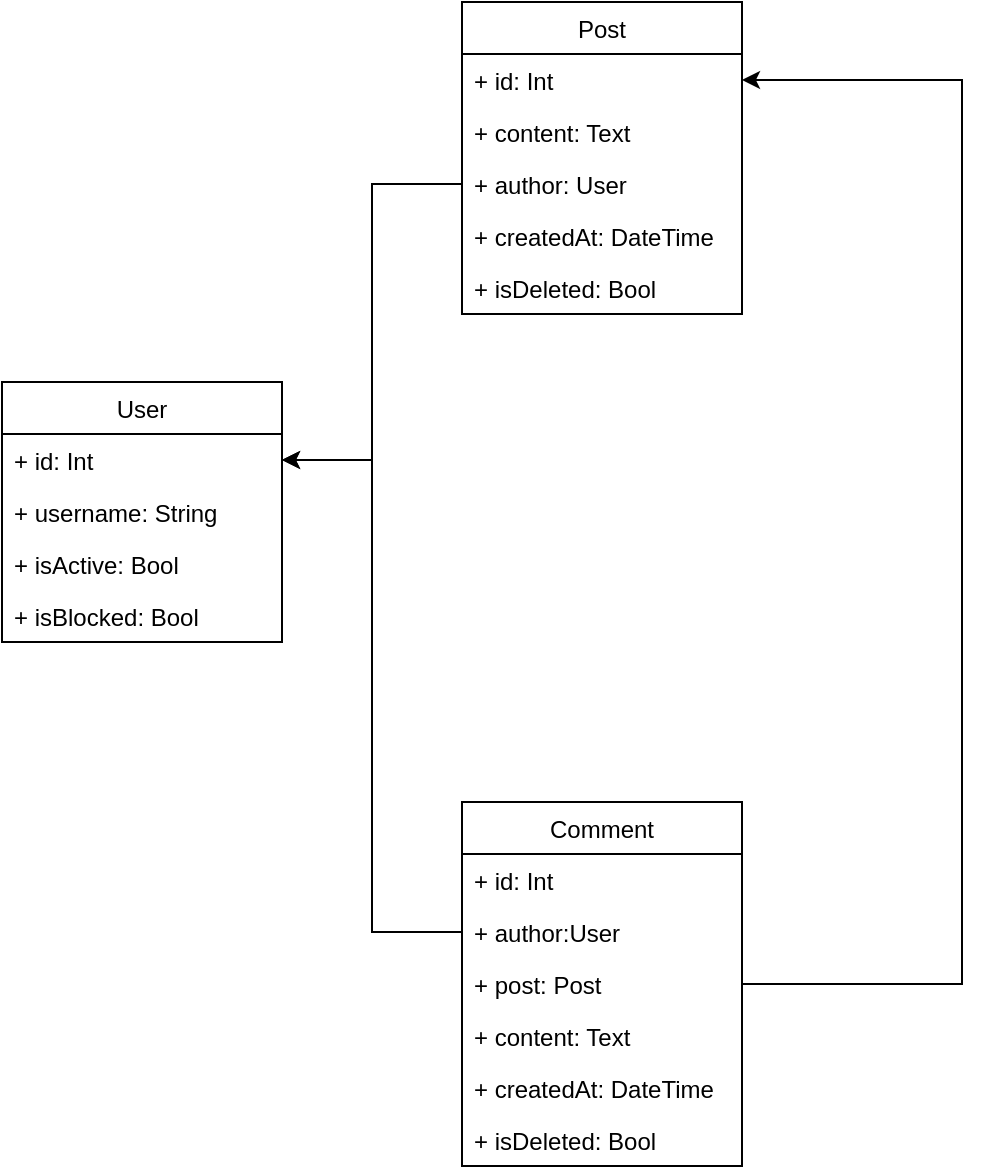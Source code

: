 <mxfile version="12.6.6" type="device"><diagram id="OXTdgx4P4XW1dEpawIOl" name="Page-1"><mxGraphModel dx="1391" dy="1129" grid="1" gridSize="10" guides="1" tooltips="1" connect="1" arrows="1" fold="1" page="1" pageScale="1" pageWidth="827" pageHeight="1169" math="0" shadow="0"><root><mxCell id="0"/><mxCell id="1" parent="0"/><mxCell id="gPV_On2gsuyzMj4LofqM-9" value="User" style="swimlane;fontStyle=0;childLayout=stackLayout;horizontal=1;startSize=26;fillColor=none;horizontalStack=0;resizeParent=1;resizeParentMax=0;resizeLast=0;collapsible=1;marginBottom=0;" vertex="1" parent="1"><mxGeometry x="100" y="310" width="140" height="130" as="geometry"/></mxCell><mxCell id="gPV_On2gsuyzMj4LofqM-10" value="+ id: Int" style="text;strokeColor=none;fillColor=none;align=left;verticalAlign=top;spacingLeft=4;spacingRight=4;overflow=hidden;rotatable=0;points=[[0,0.5],[1,0.5]];portConstraint=eastwest;" vertex="1" parent="gPV_On2gsuyzMj4LofqM-9"><mxGeometry y="26" width="140" height="26" as="geometry"/></mxCell><mxCell id="gPV_On2gsuyzMj4LofqM-11" value="+ username: String" style="text;strokeColor=none;fillColor=none;align=left;verticalAlign=top;spacingLeft=4;spacingRight=4;overflow=hidden;rotatable=0;points=[[0,0.5],[1,0.5]];portConstraint=eastwest;" vertex="1" parent="gPV_On2gsuyzMj4LofqM-9"><mxGeometry y="52" width="140" height="26" as="geometry"/></mxCell><mxCell id="gPV_On2gsuyzMj4LofqM-12" value="+ isActive: Bool" style="text;strokeColor=none;fillColor=none;align=left;verticalAlign=top;spacingLeft=4;spacingRight=4;overflow=hidden;rotatable=0;points=[[0,0.5],[1,0.5]];portConstraint=eastwest;" vertex="1" parent="gPV_On2gsuyzMj4LofqM-9"><mxGeometry y="78" width="140" height="26" as="geometry"/></mxCell><mxCell id="gPV_On2gsuyzMj4LofqM-21" value="+ isBlocked: Bool" style="text;strokeColor=none;fillColor=none;align=left;verticalAlign=top;spacingLeft=4;spacingRight=4;overflow=hidden;rotatable=0;points=[[0,0.5],[1,0.5]];portConstraint=eastwest;" vertex="1" parent="gPV_On2gsuyzMj4LofqM-9"><mxGeometry y="104" width="140" height="26" as="geometry"/></mxCell><mxCell id="gPV_On2gsuyzMj4LofqM-13" value="Post" style="swimlane;fontStyle=0;childLayout=stackLayout;horizontal=1;startSize=26;fillColor=none;horizontalStack=0;resizeParent=1;resizeParentMax=0;resizeLast=0;collapsible=1;marginBottom=0;" vertex="1" parent="1"><mxGeometry x="330" y="120" width="140" height="156" as="geometry"/></mxCell><mxCell id="gPV_On2gsuyzMj4LofqM-14" value="+ id: Int" style="text;strokeColor=none;fillColor=none;align=left;verticalAlign=top;spacingLeft=4;spacingRight=4;overflow=hidden;rotatable=0;points=[[0,0.5],[1,0.5]];portConstraint=eastwest;" vertex="1" parent="gPV_On2gsuyzMj4LofqM-13"><mxGeometry y="26" width="140" height="26" as="geometry"/></mxCell><mxCell id="gPV_On2gsuyzMj4LofqM-15" value="+ content: Text" style="text;strokeColor=none;fillColor=none;align=left;verticalAlign=top;spacingLeft=4;spacingRight=4;overflow=hidden;rotatable=0;points=[[0,0.5],[1,0.5]];portConstraint=eastwest;" vertex="1" parent="gPV_On2gsuyzMj4LofqM-13"><mxGeometry y="52" width="140" height="26" as="geometry"/></mxCell><mxCell id="gPV_On2gsuyzMj4LofqM-16" value="+ author: User" style="text;strokeColor=none;fillColor=none;align=left;verticalAlign=top;spacingLeft=4;spacingRight=4;overflow=hidden;rotatable=0;points=[[0,0.5],[1,0.5]];portConstraint=eastwest;" vertex="1" parent="gPV_On2gsuyzMj4LofqM-13"><mxGeometry y="78" width="140" height="26" as="geometry"/></mxCell><mxCell id="gPV_On2gsuyzMj4LofqM-22" value="+ createdAt: DateTime" style="text;strokeColor=none;fillColor=none;align=left;verticalAlign=top;spacingLeft=4;spacingRight=4;overflow=hidden;rotatable=0;points=[[0,0.5],[1,0.5]];portConstraint=eastwest;" vertex="1" parent="gPV_On2gsuyzMj4LofqM-13"><mxGeometry y="104" width="140" height="26" as="geometry"/></mxCell><mxCell id="gPV_On2gsuyzMj4LofqM-23" value="+ isDeleted: Bool" style="text;strokeColor=none;fillColor=none;align=left;verticalAlign=top;spacingLeft=4;spacingRight=4;overflow=hidden;rotatable=0;points=[[0,0.5],[1,0.5]];portConstraint=eastwest;" vertex="1" parent="gPV_On2gsuyzMj4LofqM-13"><mxGeometry y="130" width="140" height="26" as="geometry"/></mxCell><mxCell id="gPV_On2gsuyzMj4LofqM-17" value="Comment" style="swimlane;fontStyle=0;childLayout=stackLayout;horizontal=1;startSize=26;fillColor=none;horizontalStack=0;resizeParent=1;resizeParentMax=0;resizeLast=0;collapsible=1;marginBottom=0;" vertex="1" parent="1"><mxGeometry x="330" y="520" width="140" height="182" as="geometry"/></mxCell><mxCell id="gPV_On2gsuyzMj4LofqM-18" value="+ id: Int" style="text;strokeColor=none;fillColor=none;align=left;verticalAlign=top;spacingLeft=4;spacingRight=4;overflow=hidden;rotatable=0;points=[[0,0.5],[1,0.5]];portConstraint=eastwest;" vertex="1" parent="gPV_On2gsuyzMj4LofqM-17"><mxGeometry y="26" width="140" height="26" as="geometry"/></mxCell><mxCell id="gPV_On2gsuyzMj4LofqM-19" value="+ author:User " style="text;strokeColor=none;fillColor=none;align=left;verticalAlign=top;spacingLeft=4;spacingRight=4;overflow=hidden;rotatable=0;points=[[0,0.5],[1,0.5]];portConstraint=eastwest;" vertex="1" parent="gPV_On2gsuyzMj4LofqM-17"><mxGeometry y="52" width="140" height="26" as="geometry"/></mxCell><mxCell id="gPV_On2gsuyzMj4LofqM-28" value="+ post: Post" style="text;strokeColor=none;fillColor=none;align=left;verticalAlign=top;spacingLeft=4;spacingRight=4;overflow=hidden;rotatable=0;points=[[0,0.5],[1,0.5]];portConstraint=eastwest;" vertex="1" parent="gPV_On2gsuyzMj4LofqM-17"><mxGeometry y="78" width="140" height="26" as="geometry"/></mxCell><mxCell id="gPV_On2gsuyzMj4LofqM-20" value="+ content: Text" style="text;strokeColor=none;fillColor=none;align=left;verticalAlign=top;spacingLeft=4;spacingRight=4;overflow=hidden;rotatable=0;points=[[0,0.5],[1,0.5]];portConstraint=eastwest;" vertex="1" parent="gPV_On2gsuyzMj4LofqM-17"><mxGeometry y="104" width="140" height="26" as="geometry"/></mxCell><mxCell id="gPV_On2gsuyzMj4LofqM-24" value="+ createdAt: DateTime" style="text;strokeColor=none;fillColor=none;align=left;verticalAlign=top;spacingLeft=4;spacingRight=4;overflow=hidden;rotatable=0;points=[[0,0.5],[1,0.5]];portConstraint=eastwest;" vertex="1" parent="gPV_On2gsuyzMj4LofqM-17"><mxGeometry y="130" width="140" height="26" as="geometry"/></mxCell><mxCell id="gPV_On2gsuyzMj4LofqM-25" value="+ isDeleted: Bool" style="text;strokeColor=none;fillColor=none;align=left;verticalAlign=top;spacingLeft=4;spacingRight=4;overflow=hidden;rotatable=0;points=[[0,0.5],[1,0.5]];portConstraint=eastwest;" vertex="1" parent="gPV_On2gsuyzMj4LofqM-17"><mxGeometry y="156" width="140" height="26" as="geometry"/></mxCell><mxCell id="gPV_On2gsuyzMj4LofqM-26" style="edgeStyle=orthogonalEdgeStyle;rounded=0;orthogonalLoop=1;jettySize=auto;html=1;" edge="1" parent="1" source="gPV_On2gsuyzMj4LofqM-16" target="gPV_On2gsuyzMj4LofqM-10"><mxGeometry relative="1" as="geometry"/></mxCell><mxCell id="gPV_On2gsuyzMj4LofqM-27" style="edgeStyle=orthogonalEdgeStyle;rounded=0;orthogonalLoop=1;jettySize=auto;html=1;entryX=1;entryY=0.5;entryDx=0;entryDy=0;" edge="1" parent="1" source="gPV_On2gsuyzMj4LofqM-19" target="gPV_On2gsuyzMj4LofqM-10"><mxGeometry relative="1" as="geometry"/></mxCell><mxCell id="gPV_On2gsuyzMj4LofqM-29" style="edgeStyle=orthogonalEdgeStyle;rounded=0;orthogonalLoop=1;jettySize=auto;html=1;entryX=1;entryY=0.5;entryDx=0;entryDy=0;exitX=1;exitY=0.5;exitDx=0;exitDy=0;" edge="1" parent="1" source="gPV_On2gsuyzMj4LofqM-28" target="gPV_On2gsuyzMj4LofqM-14"><mxGeometry relative="1" as="geometry"><mxPoint x="640" y="770" as="sourcePoint"/><Array as="points"><mxPoint x="580" y="611"/><mxPoint x="580" y="159"/></Array></mxGeometry></mxCell></root></mxGraphModel></diagram></mxfile>